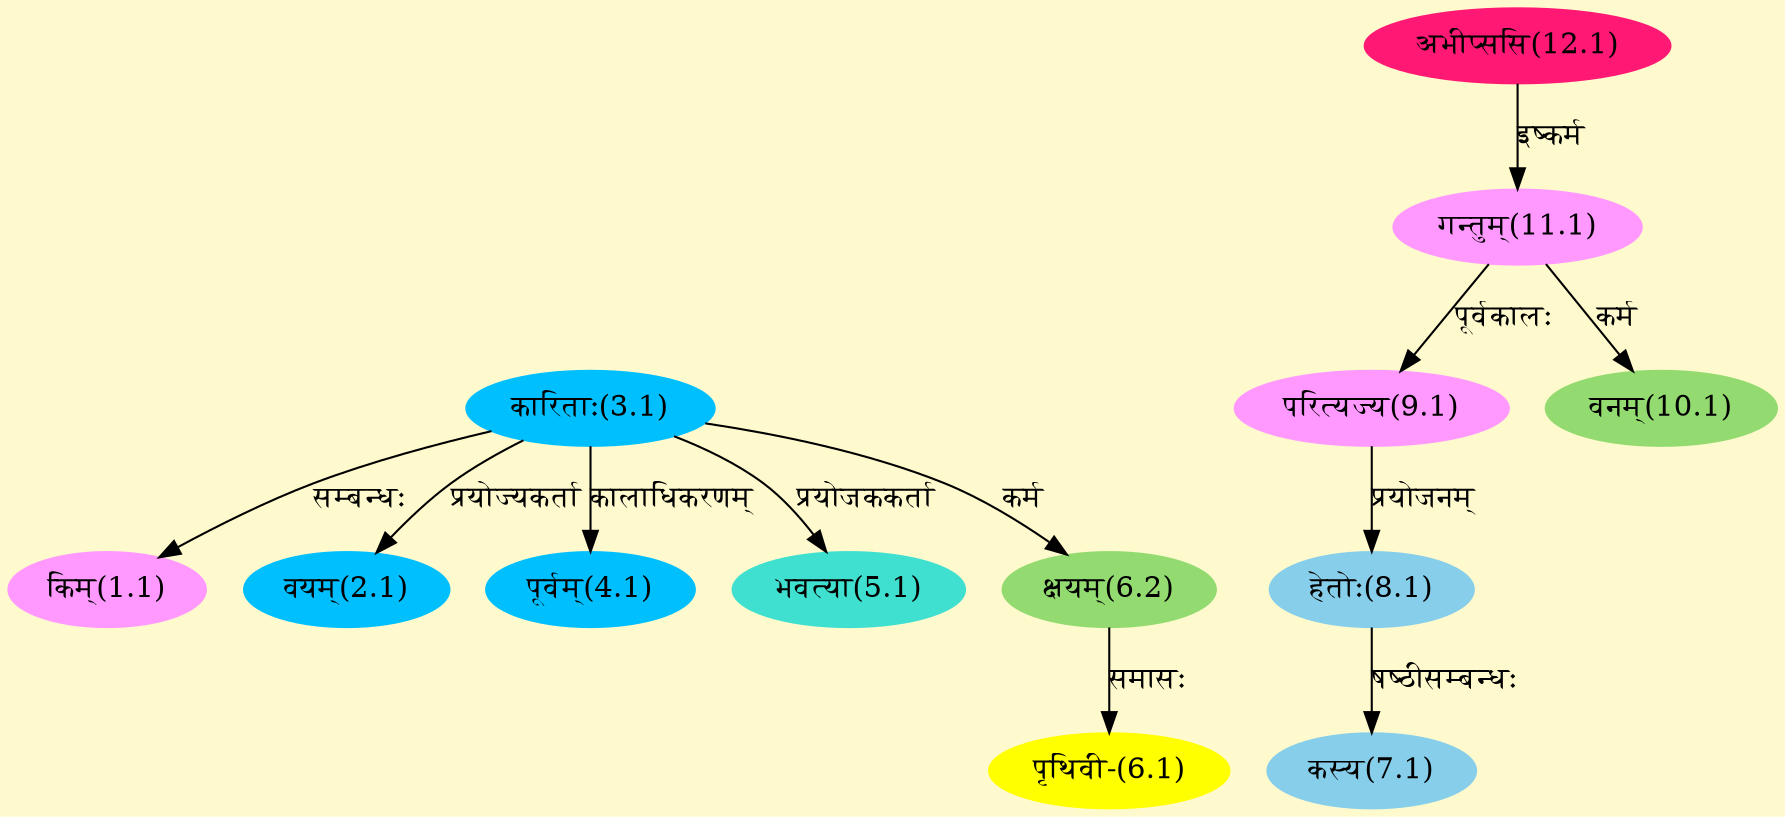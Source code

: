 digraph G{
rankdir=BT;
 compound=true;
 bgcolor="lemonchiffon1";
Node1_1 [style=filled, color="#FF99FF" label = "किम्(1.1)"]
Node3_1 [style=filled, color="#00BFFF" label = "कारिताः(3.1)"]
Node2_1 [style=filled, color="#00BFFF" label = "वयम्(2.1)"]
Node [style=filled, color="" label = "()"]
Node4_1 [style=filled, color="#00BFFF" label = "पूर्वम्(4.1)"]
Node5_1 [style=filled, color="#40E0D0" label = "भवत्या(5.1)"]
Node6_1 [style=filled, color="#FFFF00" label = "पृथिवी-(6.1)"]
Node6_2 [style=filled, color="#93DB70" label = "क्षयम्(6.2)"]
Node7_1 [style=filled, color="#87CEEB" label = "कस्य(7.1)"]
Node8_1 [style=filled, color="#87CEEB" label = "हेतोः(8.1)"]
Node9_1 [style=filled, color="#FF99FF" label = "परित्यज्य(9.1)"]
Node11_1 [style=filled, color="#FF99FF" label = "गन्तुम्(11.1)"]
Node10_1 [style=filled, color="#93DB70" label = "वनम्(10.1)"]
Node12_1 [style=filled, color="#FF1975" label = "अभीप्ससि(12.1)"]
/* Start of Relations section */

Node1_1 -> Node3_1 [  label="सम्बन्धः"  dir="back" ]
Node2_1 -> Node3_1 [  label="प्रयोज्यकर्ता"  dir="back" ]
Node4_1 -> Node3_1 [  label="कालाधिकरणम्"  dir="back" ]
Node5_1 -> Node3_1 [  label="प्रयोजककर्ता"  dir="back" ]
Node6_1 -> Node6_2 [  label="समासः"  dir="back" ]
Node6_2 -> Node3_1 [  label="कर्म"  dir="back" ]
Node7_1 -> Node8_1 [  label="षष्ठीसम्बन्धः"  dir="back" ]
Node8_1 -> Node9_1 [  label="प्रयोजनम्"  dir="back" ]
Node9_1 -> Node11_1 [  label="पूर्वकालः"  dir="back" ]
Node10_1 -> Node11_1 [  label="कर्म"  dir="back" ]
Node11_1 -> Node12_1 [  label="इष्कर्म"  dir="back" ]
}
